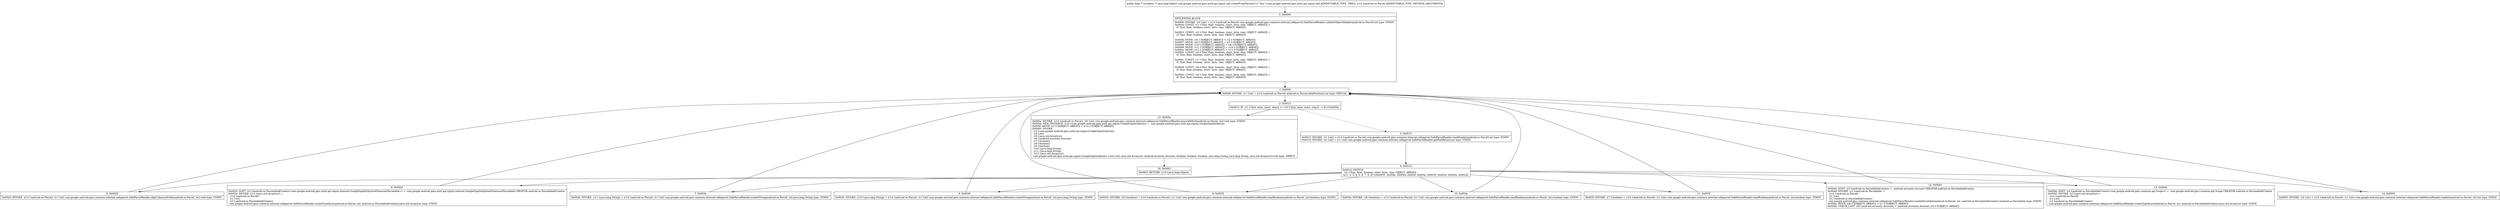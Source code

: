 digraph "CFG forcom.google.android.gms.auth.api.signin.zad.createFromParcel(Landroid\/os\/Parcel;)Ljava\/lang\/Object;" {
Node_0 [shape=record,label="{0\:\ 0x0000|MTH_ENTER_BLOCK\l|0x0000: INVOKE  (r0 I:int) = (r14 I:android.os.Parcel) com.google.android.gms.common.internal.safeparcel.SafeParcelReader.validateObjectHeader(android.os.Parcel):int type: STATIC \l0x0004: CONST  (r1 I:?[int, float, boolean, short, byte, char, OBJECT, ARRAY]) = \l  (0 ?[int, float, boolean, short, byte, char, OBJECT, ARRAY])\l \l0x0005: CONST  (r2 I:?[int, float, boolean, short, byte, char, OBJECT, ARRAY]) = \l  (0 ?[int, float, boolean, short, byte, char, OBJECT, ARRAY])\l \l0x0006: MOVE  (r5 I:?[OBJECT, ARRAY]) = (r2 I:?[OBJECT, ARRAY]) \l0x0007: MOVE  (r6 I:?[OBJECT, ARRAY]) = (r5 I:?[OBJECT, ARRAY]) \l0x0008: MOVE  (r10 I:?[OBJECT, ARRAY]) = (r6 I:?[OBJECT, ARRAY]) \l0x0009: MOVE  (r11 I:?[OBJECT, ARRAY]) = (r10 I:?[OBJECT, ARRAY]) \l0x000a: MOVE  (r12 I:?[OBJECT, ARRAY]) = (r11 I:?[OBJECT, ARRAY]) \l0x000b: CONST  (r4 I:?[int, float, boolean, short, byte, char, OBJECT, ARRAY]) = \l  (0 ?[int, float, boolean, short, byte, char, OBJECT, ARRAY])\l \l0x000c: CONST  (r7 I:?[int, float, boolean, short, byte, char, OBJECT, ARRAY]) = \l  (0 ?[int, float, boolean, short, byte, char, OBJECT, ARRAY])\l \l0x000d: CONST  (r8 I:?[int, float, boolean, short, byte, char, OBJECT, ARRAY]) = \l  (0 ?[int, float, boolean, short, byte, char, OBJECT, ARRAY])\l \l0x000e: CONST  (r9 I:?[int, float, boolean, short, byte, char, OBJECT, ARRAY]) = \l  (0 ?[int, float, boolean, short, byte, char, OBJECT, ARRAY])\l \l}"];
Node_1 [shape=record,label="{1\:\ 0x000f|0x000f: INVOKE  (r1 I:int) = (r14 I:android.os.Parcel) android.os.Parcel.dataPosition():int type: VIRTUAL \l}"];
Node_2 [shape=record,label="{2\:\ 0x0013|0x0013: IF  (r1 I:?[int, byte, short, char]) \>= (r0 I:?[int, byte, short, char])  \-\> B:15:0x005a \l}"];
Node_3 [shape=record,label="{3\:\ 0x0015|0x0015: INVOKE  (r1 I:int) = (r14 I:android.os.Parcel) com.google.android.gms.common.internal.safeparcel.SafeParcelReader.readHeader(android.os.Parcel):int type: STATIC \l0x0019: INVOKE  (r2 I:int) = (r1 I:int) com.google.android.gms.common.internal.safeparcel.SafeParcelReader.getFieldId(int):int type: STATIC \l}"];
Node_4 [shape=record,label="{4\:\ 0x001d|0x001d: SWITCH  \l  (r2 I:?[int, float, boolean, short, byte, char, OBJECT, ARRAY])\l k:[1, 2, 3, 4, 5, 6, 7, 8, 9] t:[0x0055, 0x004e, 0x0044, 0x003f, 0x003a, 0x0035, 0x0030, 0x002b, 0x0024] \l}"];
Node_5 [shape=record,label="{5\:\ 0x0020|0x0020: INVOKE  (r14 I:android.os.Parcel), (r1 I:int) com.google.android.gms.common.internal.safeparcel.SafeParcelReader.skipUnknownField(android.os.Parcel, int):void type: STATIC \l}"];
Node_6 [shape=record,label="{6\:\ 0x0024|0x0024: SGET  (r2 I:android.os.Parcelable$Creator\<com.google.android.gms.auth.api.signin.internal.GoogleSignInOptionsExtensionParcelable\>) =  com.google.android.gms.auth.api.signin.internal.GoogleSignInOptionsExtensionParcelable.CREATOR android.os.Parcelable$Creator \l0x0026: INVOKE  (r12 I:java.util.ArrayList) = \l  (r14 I:android.os.Parcel)\l  (r1 I:int)\l  (r2 I:android.os.Parcelable$Creator)\l com.google.android.gms.common.internal.safeparcel.SafeParcelReader.createTypedList(android.os.Parcel, int, android.os.Parcelable$Creator):java.util.ArrayList type: STATIC \l}"];
Node_7 [shape=record,label="{7\:\ 0x002b|0x002b: INVOKE  (r11 I:java.lang.String) = (r14 I:android.os.Parcel), (r1 I:int) com.google.android.gms.common.internal.safeparcel.SafeParcelReader.createString(android.os.Parcel, int):java.lang.String type: STATIC \l}"];
Node_8 [shape=record,label="{8\:\ 0x0030|0x0030: INVOKE  (r10 I:java.lang.String) = (r14 I:android.os.Parcel), (r1 I:int) com.google.android.gms.common.internal.safeparcel.SafeParcelReader.createString(android.os.Parcel, int):java.lang.String type: STATIC \l}"];
Node_9 [shape=record,label="{9\:\ 0x0035|0x0035: INVOKE  (r9 I:boolean) = (r14 I:android.os.Parcel), (r1 I:int) com.google.android.gms.common.internal.safeparcel.SafeParcelReader.readBoolean(android.os.Parcel, int):boolean type: STATIC \l}"];
Node_10 [shape=record,label="{10\:\ 0x003a|0x003a: INVOKE  (r8 I:boolean) = (r14 I:android.os.Parcel), (r1 I:int) com.google.android.gms.common.internal.safeparcel.SafeParcelReader.readBoolean(android.os.Parcel, int):boolean type: STATIC \l}"];
Node_11 [shape=record,label="{11\:\ 0x003f|0x003f: INVOKE  (r7 I:boolean) = (r14 I:android.os.Parcel), (r1 I:int) com.google.android.gms.common.internal.safeparcel.SafeParcelReader.readBoolean(android.os.Parcel, int):boolean type: STATIC \l}"];
Node_12 [shape=record,label="{12\:\ 0x0044|0x0044: SGET  (r2 I:android.os.Parcelable$Creator) =  android.accounts.Account.CREATOR android.os.Parcelable$Creator \l0x0046: INVOKE  (r1 I:android.os.Parcelable) = \l  (r14 I:android.os.Parcel)\l  (r1 I:int)\l  (r2 I:android.os.Parcelable$Creator)\l com.google.android.gms.common.internal.safeparcel.SafeParcelReader.createParcelable(android.os.Parcel, int, android.os.Parcelable$Creator):android.os.Parcelable type: STATIC \l0x004a: MOVE  (r6 I:?[OBJECT, ARRAY]) = (r1 I:?[OBJECT, ARRAY]) \l0x004b: CHECK_CAST  (r6 I:android.accounts.Account) = (android.accounts.Account) (r6 I:?[OBJECT, ARRAY]) \l}"];
Node_13 [shape=record,label="{13\:\ 0x004e|0x004e: SGET  (r2 I:android.os.Parcelable$Creator\<com.google.android.gms.common.api.Scope\>) =  com.google.android.gms.common.api.Scope.CREATOR android.os.Parcelable$Creator \l0x0050: INVOKE  (r5 I:java.util.ArrayList) = \l  (r14 I:android.os.Parcel)\l  (r1 I:int)\l  (r2 I:android.os.Parcelable$Creator)\l com.google.android.gms.common.internal.safeparcel.SafeParcelReader.createTypedList(android.os.Parcel, int, android.os.Parcelable$Creator):java.util.ArrayList type: STATIC \l}"];
Node_14 [shape=record,label="{14\:\ 0x0055|0x0055: INVOKE  (r4 I:int) = (r14 I:android.os.Parcel), (r1 I:int) com.google.android.gms.common.internal.safeparcel.SafeParcelReader.readInt(android.os.Parcel, int):int type: STATIC \l}"];
Node_15 [shape=record,label="{15\:\ 0x005a|0x005a: INVOKE  (r14 I:android.os.Parcel), (r0 I:int) com.google.android.gms.common.internal.safeparcel.SafeParcelReader.ensureAtEnd(android.os.Parcel, int):void type: STATIC \l0x005d: NEW_INSTANCE  (r14 I:com.google.android.gms.auth.api.signin.GoogleSignInOptions) =  com.google.android.gms.auth.api.signin.GoogleSignInOptions \l0x005f: MOVE  (r3 I:?[OBJECT, ARRAY]) = (r14 I:?[OBJECT, ARRAY]) \l0x0060: INVOKE  \l  (r3 I:com.google.android.gms.auth.api.signin.GoogleSignInOptions)\l  (r4 I:int)\l  (r5 I:java.util.ArrayList)\l  (r6 I:android.accounts.Account)\l  (r7 I:boolean)\l  (r8 I:boolean)\l  (r9 I:boolean)\l  (r10 I:java.lang.String)\l  (r11 I:java.lang.String)\l  (r12 I:java.util.ArrayList)\l com.google.android.gms.auth.api.signin.GoogleSignInOptions.\<init\>(int, java.util.ArrayList, android.accounts.Account, boolean, boolean, boolean, java.lang.String, java.lang.String, java.util.ArrayList):void type: DIRECT \l}"];
Node_16 [shape=record,label="{16\:\ 0x0063|0x0063: RETURN  (r14 I:java.lang.Object) \l}"];
MethodNode[shape=record,label="{public final \/* synthetic *\/ java.lang.Object com.google.android.gms.auth.api.signin.zad.createFromParcel((r13 'this' I:com.google.android.gms.auth.api.signin.zad A[IMMUTABLE_TYPE, THIS]), (r14 I:android.os.Parcel A[IMMUTABLE_TYPE, METHOD_ARGUMENT])) }"];
MethodNode -> Node_0;
Node_0 -> Node_1;
Node_1 -> Node_2;
Node_2 -> Node_3[style=dashed];
Node_2 -> Node_15;
Node_3 -> Node_4;
Node_4 -> Node_5;
Node_4 -> Node_6;
Node_4 -> Node_7;
Node_4 -> Node_8;
Node_4 -> Node_9;
Node_4 -> Node_10;
Node_4 -> Node_11;
Node_4 -> Node_12;
Node_4 -> Node_13;
Node_4 -> Node_14;
Node_5 -> Node_1;
Node_6 -> Node_1;
Node_7 -> Node_1;
Node_8 -> Node_1;
Node_9 -> Node_1;
Node_10 -> Node_1;
Node_11 -> Node_1;
Node_12 -> Node_1;
Node_13 -> Node_1;
Node_14 -> Node_1;
Node_15 -> Node_16;
}

